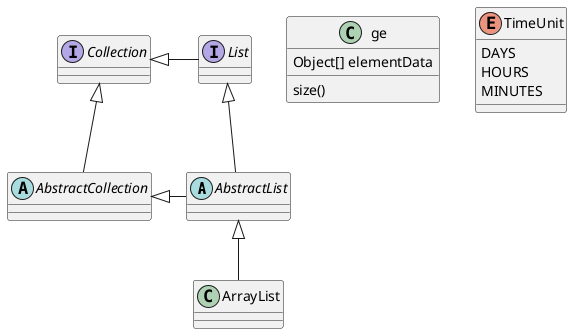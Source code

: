 @startuml

abstract class AbstractList
abstract AbstractCollection
interface List
interface Collection

List <|-- AbstractList
Collection <|-- AbstractCollection

Collection <|- List
AbstractCollection <|- AbstractList
AbstractList <|-- ArrayList

class ge {
Object[] elementData
size()
}

enum TimeUnit {
DAYS
HOURS
MINUTES
}

@enduml